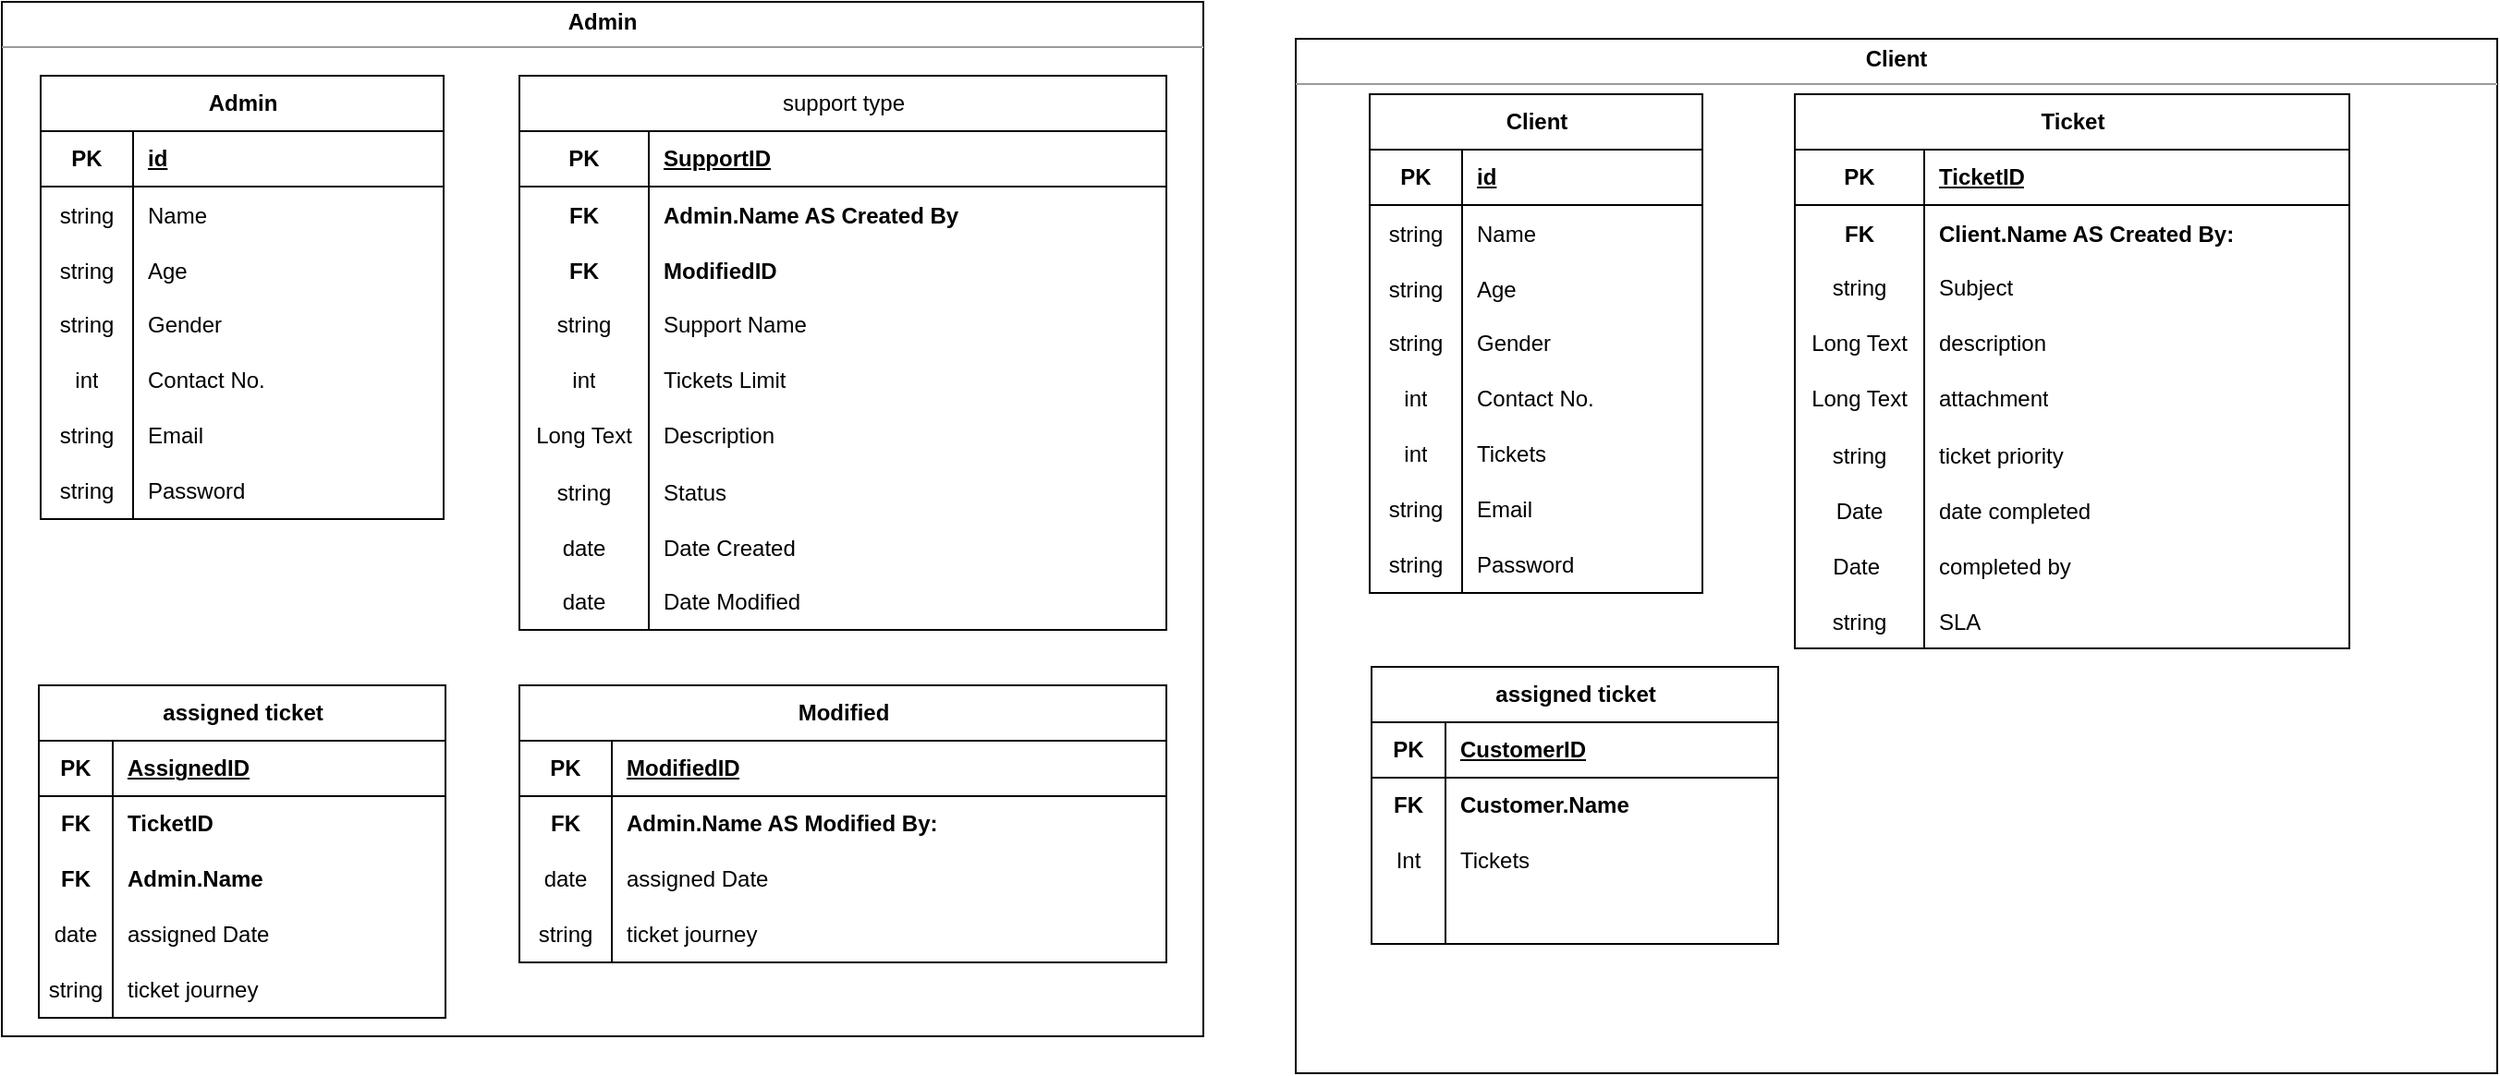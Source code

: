 <mxfile version="21.2.1" type="github">
  <diagram name="Page-1" id="kaW7Qjcxtzvso0iOPluT">
    <mxGraphModel dx="2163" dy="1826" grid="1" gridSize="10" guides="1" tooltips="1" connect="1" arrows="1" fold="1" page="1" pageScale="1" pageWidth="850" pageHeight="1100" math="0" shadow="0">
      <root>
        <mxCell id="0" />
        <mxCell id="1" parent="0" />
        <mxCell id="qji5BI7XguPjcyvhHhRk-2" value="&lt;p style=&quot;margin:0px;margin-top:4px;text-align:center;&quot;&gt;&lt;b&gt;Client&lt;/b&gt;&lt;/p&gt;&lt;hr size=&quot;1&quot;&gt;&lt;div style=&quot;height:2px;&quot;&gt;&lt;/div&gt;" style="verticalAlign=top;align=left;overflow=fill;fontSize=12;fontFamily=Helvetica;html=1;whiteSpace=wrap;" parent="1" vertex="1">
          <mxGeometry x="-70" y="-100" width="650" height="560" as="geometry" />
        </mxCell>
        <mxCell id="qji5BI7XguPjcyvhHhRk-3" value="Client" style="shape=table;startSize=30;container=1;collapsible=1;childLayout=tableLayout;fixedRows=1;rowLines=0;fontStyle=1;align=center;resizeLast=1;html=1;" parent="1" vertex="1">
          <mxGeometry x="-30" y="-70" width="180" height="270" as="geometry" />
        </mxCell>
        <mxCell id="qji5BI7XguPjcyvhHhRk-4" value="" style="shape=tableRow;horizontal=0;startSize=0;swimlaneHead=0;swimlaneBody=0;fillColor=none;collapsible=0;dropTarget=0;points=[[0,0.5],[1,0.5]];portConstraint=eastwest;top=0;left=0;right=0;bottom=1;" parent="qji5BI7XguPjcyvhHhRk-3" vertex="1">
          <mxGeometry y="30" width="180" height="30" as="geometry" />
        </mxCell>
        <mxCell id="qji5BI7XguPjcyvhHhRk-5" value="PK" style="shape=partialRectangle;connectable=0;fillColor=none;top=0;left=0;bottom=0;right=0;fontStyle=1;overflow=hidden;whiteSpace=wrap;html=1;" parent="qji5BI7XguPjcyvhHhRk-4" vertex="1">
          <mxGeometry width="50" height="30" as="geometry">
            <mxRectangle width="50" height="30" as="alternateBounds" />
          </mxGeometry>
        </mxCell>
        <mxCell id="qji5BI7XguPjcyvhHhRk-6" value="id" style="shape=partialRectangle;connectable=0;fillColor=none;top=0;left=0;bottom=0;right=0;align=left;spacingLeft=6;fontStyle=5;overflow=hidden;whiteSpace=wrap;html=1;" parent="qji5BI7XguPjcyvhHhRk-4" vertex="1">
          <mxGeometry x="50" width="130" height="30" as="geometry">
            <mxRectangle width="130" height="30" as="alternateBounds" />
          </mxGeometry>
        </mxCell>
        <mxCell id="qji5BI7XguPjcyvhHhRk-7" value="" style="shape=tableRow;horizontal=0;startSize=0;swimlaneHead=0;swimlaneBody=0;fillColor=none;collapsible=0;dropTarget=0;points=[[0,0.5],[1,0.5]];portConstraint=eastwest;top=0;left=0;right=0;bottom=0;" parent="qji5BI7XguPjcyvhHhRk-3" vertex="1">
          <mxGeometry y="60" width="180" height="30" as="geometry" />
        </mxCell>
        <mxCell id="qji5BI7XguPjcyvhHhRk-8" value="string" style="shape=partialRectangle;connectable=0;fillColor=none;top=0;left=0;bottom=0;right=0;editable=1;overflow=hidden;" parent="qji5BI7XguPjcyvhHhRk-7" vertex="1">
          <mxGeometry width="50" height="30" as="geometry">
            <mxRectangle width="50" height="30" as="alternateBounds" />
          </mxGeometry>
        </mxCell>
        <mxCell id="qji5BI7XguPjcyvhHhRk-9" value="Name" style="shape=partialRectangle;connectable=0;fillColor=none;top=0;left=0;bottom=0;right=0;align=left;spacingLeft=6;overflow=hidden;" parent="qji5BI7XguPjcyvhHhRk-7" vertex="1">
          <mxGeometry x="50" width="130" height="30" as="geometry">
            <mxRectangle width="130" height="30" as="alternateBounds" />
          </mxGeometry>
        </mxCell>
        <mxCell id="qji5BI7XguPjcyvhHhRk-10" value="" style="shape=tableRow;horizontal=0;startSize=0;swimlaneHead=0;swimlaneBody=0;fillColor=none;collapsible=0;dropTarget=0;points=[[0,0.5],[1,0.5]];portConstraint=eastwest;top=0;left=0;right=0;bottom=0;" parent="qji5BI7XguPjcyvhHhRk-3" vertex="1">
          <mxGeometry y="90" width="180" height="30" as="geometry" />
        </mxCell>
        <mxCell id="qji5BI7XguPjcyvhHhRk-11" value="string" style="shape=partialRectangle;connectable=0;fillColor=none;top=0;left=0;bottom=0;right=0;editable=1;overflow=hidden;" parent="qji5BI7XguPjcyvhHhRk-10" vertex="1">
          <mxGeometry width="50" height="30" as="geometry">
            <mxRectangle width="50" height="30" as="alternateBounds" />
          </mxGeometry>
        </mxCell>
        <mxCell id="qji5BI7XguPjcyvhHhRk-12" value="Age" style="shape=partialRectangle;connectable=0;fillColor=none;top=0;left=0;bottom=0;right=0;align=left;spacingLeft=6;overflow=hidden;" parent="qji5BI7XguPjcyvhHhRk-10" vertex="1">
          <mxGeometry x="50" width="130" height="30" as="geometry">
            <mxRectangle width="130" height="30" as="alternateBounds" />
          </mxGeometry>
        </mxCell>
        <mxCell id="qji5BI7XguPjcyvhHhRk-13" value="" style="shape=tableRow;horizontal=0;startSize=0;swimlaneHead=0;swimlaneBody=0;fillColor=none;collapsible=0;dropTarget=0;points=[[0,0.5],[1,0.5]];portConstraint=eastwest;top=0;left=0;right=0;bottom=0;" parent="qji5BI7XguPjcyvhHhRk-3" vertex="1">
          <mxGeometry y="120" width="180" height="30" as="geometry" />
        </mxCell>
        <mxCell id="qji5BI7XguPjcyvhHhRk-14" value="string" style="shape=partialRectangle;connectable=0;fillColor=none;top=0;left=0;bottom=0;right=0;editable=1;overflow=hidden;whiteSpace=wrap;html=1;" parent="qji5BI7XguPjcyvhHhRk-13" vertex="1">
          <mxGeometry width="50" height="30" as="geometry">
            <mxRectangle width="50" height="30" as="alternateBounds" />
          </mxGeometry>
        </mxCell>
        <mxCell id="qji5BI7XguPjcyvhHhRk-15" value="Gender" style="shape=partialRectangle;connectable=0;fillColor=none;top=0;left=0;bottom=0;right=0;align=left;spacingLeft=6;overflow=hidden;whiteSpace=wrap;html=1;" parent="qji5BI7XguPjcyvhHhRk-13" vertex="1">
          <mxGeometry x="50" width="130" height="30" as="geometry">
            <mxRectangle width="130" height="30" as="alternateBounds" />
          </mxGeometry>
        </mxCell>
        <mxCell id="qji5BI7XguPjcyvhHhRk-16" value="" style="shape=tableRow;horizontal=0;startSize=0;swimlaneHead=0;swimlaneBody=0;fillColor=none;collapsible=0;dropTarget=0;points=[[0,0.5],[1,0.5]];portConstraint=eastwest;top=0;left=0;right=0;bottom=0;" parent="qji5BI7XguPjcyvhHhRk-3" vertex="1">
          <mxGeometry y="150" width="180" height="30" as="geometry" />
        </mxCell>
        <mxCell id="qji5BI7XguPjcyvhHhRk-17" value="int" style="shape=partialRectangle;connectable=0;fillColor=none;top=0;left=0;bottom=0;right=0;editable=1;overflow=hidden;whiteSpace=wrap;html=1;" parent="qji5BI7XguPjcyvhHhRk-16" vertex="1">
          <mxGeometry width="50" height="30" as="geometry">
            <mxRectangle width="50" height="30" as="alternateBounds" />
          </mxGeometry>
        </mxCell>
        <mxCell id="qji5BI7XguPjcyvhHhRk-18" value="Contact No." style="shape=partialRectangle;connectable=0;fillColor=none;top=0;left=0;bottom=0;right=0;align=left;spacingLeft=6;overflow=hidden;whiteSpace=wrap;html=1;" parent="qji5BI7XguPjcyvhHhRk-16" vertex="1">
          <mxGeometry x="50" width="130" height="30" as="geometry">
            <mxRectangle width="130" height="30" as="alternateBounds" />
          </mxGeometry>
        </mxCell>
        <mxCell id="qji5BI7XguPjcyvhHhRk-19" value="" style="shape=tableRow;horizontal=0;startSize=0;swimlaneHead=0;swimlaneBody=0;fillColor=none;collapsible=0;dropTarget=0;points=[[0,0.5],[1,0.5]];portConstraint=eastwest;top=0;left=0;right=0;bottom=0;" parent="qji5BI7XguPjcyvhHhRk-3" vertex="1">
          <mxGeometry y="180" width="180" height="30" as="geometry" />
        </mxCell>
        <mxCell id="qji5BI7XguPjcyvhHhRk-20" value="int" style="shape=partialRectangle;connectable=0;fillColor=none;top=0;left=0;bottom=0;right=0;fontStyle=0;overflow=hidden;whiteSpace=wrap;html=1;" parent="qji5BI7XguPjcyvhHhRk-19" vertex="1">
          <mxGeometry width="50" height="30" as="geometry">
            <mxRectangle width="50" height="30" as="alternateBounds" />
          </mxGeometry>
        </mxCell>
        <mxCell id="qji5BI7XguPjcyvhHhRk-21" value="Tickets" style="shape=partialRectangle;connectable=0;fillColor=none;top=0;left=0;bottom=0;right=0;align=left;spacingLeft=6;fontStyle=0;overflow=hidden;whiteSpace=wrap;html=1;" parent="qji5BI7XguPjcyvhHhRk-19" vertex="1">
          <mxGeometry x="50" width="130" height="30" as="geometry">
            <mxRectangle width="130" height="30" as="alternateBounds" />
          </mxGeometry>
        </mxCell>
        <mxCell id="qji5BI7XguPjcyvhHhRk-22" value="" style="shape=tableRow;horizontal=0;startSize=0;swimlaneHead=0;swimlaneBody=0;fillColor=none;collapsible=0;dropTarget=0;points=[[0,0.5],[1,0.5]];portConstraint=eastwest;top=0;left=0;right=0;bottom=0;" parent="qji5BI7XguPjcyvhHhRk-3" vertex="1">
          <mxGeometry y="210" width="180" height="30" as="geometry" />
        </mxCell>
        <mxCell id="qji5BI7XguPjcyvhHhRk-23" value="string" style="shape=partialRectangle;connectable=0;fillColor=none;top=0;left=0;bottom=0;right=0;fontStyle=0;overflow=hidden;whiteSpace=wrap;html=1;" parent="qji5BI7XguPjcyvhHhRk-22" vertex="1">
          <mxGeometry width="50" height="30" as="geometry">
            <mxRectangle width="50" height="30" as="alternateBounds" />
          </mxGeometry>
        </mxCell>
        <mxCell id="qji5BI7XguPjcyvhHhRk-24" value="Email" style="shape=partialRectangle;connectable=0;fillColor=none;top=0;left=0;bottom=0;right=0;align=left;spacingLeft=6;fontStyle=0;overflow=hidden;whiteSpace=wrap;html=1;" parent="qji5BI7XguPjcyvhHhRk-22" vertex="1">
          <mxGeometry x="50" width="130" height="30" as="geometry">
            <mxRectangle width="130" height="30" as="alternateBounds" />
          </mxGeometry>
        </mxCell>
        <mxCell id="qji5BI7XguPjcyvhHhRk-25" value="" style="shape=tableRow;horizontal=0;startSize=0;swimlaneHead=0;swimlaneBody=0;fillColor=none;collapsible=0;dropTarget=0;points=[[0,0.5],[1,0.5]];portConstraint=eastwest;top=0;left=0;right=0;bottom=0;" parent="qji5BI7XguPjcyvhHhRk-3" vertex="1">
          <mxGeometry y="240" width="180" height="30" as="geometry" />
        </mxCell>
        <mxCell id="qji5BI7XguPjcyvhHhRk-26" value="string" style="shape=partialRectangle;connectable=0;fillColor=none;top=0;left=0;bottom=0;right=0;fontStyle=0;overflow=hidden;whiteSpace=wrap;html=1;" parent="qji5BI7XguPjcyvhHhRk-25" vertex="1">
          <mxGeometry width="50" height="30" as="geometry">
            <mxRectangle width="50" height="30" as="alternateBounds" />
          </mxGeometry>
        </mxCell>
        <mxCell id="qji5BI7XguPjcyvhHhRk-27" value="Password" style="shape=partialRectangle;connectable=0;fillColor=none;top=0;left=0;bottom=0;right=0;align=left;spacingLeft=6;fontStyle=0;overflow=hidden;whiteSpace=wrap;html=1;" parent="qji5BI7XguPjcyvhHhRk-25" vertex="1">
          <mxGeometry x="50" width="130" height="30" as="geometry">
            <mxRectangle width="130" height="30" as="alternateBounds" />
          </mxGeometry>
        </mxCell>
        <mxCell id="qji5BI7XguPjcyvhHhRk-28" value="Ticket" style="shape=table;startSize=30;container=1;collapsible=1;childLayout=tableLayout;fixedRows=1;rowLines=0;fontStyle=1;align=center;resizeLast=1;html=1;" parent="1" vertex="1">
          <mxGeometry x="200" y="-70" width="300" height="300" as="geometry" />
        </mxCell>
        <mxCell id="qji5BI7XguPjcyvhHhRk-29" value="" style="shape=tableRow;horizontal=0;startSize=0;swimlaneHead=0;swimlaneBody=0;fillColor=none;collapsible=0;dropTarget=0;points=[[0,0.5],[1,0.5]];portConstraint=eastwest;top=0;left=0;right=0;bottom=1;" parent="qji5BI7XguPjcyvhHhRk-28" vertex="1">
          <mxGeometry y="30" width="300" height="30" as="geometry" />
        </mxCell>
        <mxCell id="qji5BI7XguPjcyvhHhRk-30" value="PK" style="shape=partialRectangle;connectable=0;fillColor=none;top=0;left=0;bottom=0;right=0;fontStyle=1;overflow=hidden;whiteSpace=wrap;html=1;" parent="qji5BI7XguPjcyvhHhRk-29" vertex="1">
          <mxGeometry width="70" height="30" as="geometry">
            <mxRectangle width="70" height="30" as="alternateBounds" />
          </mxGeometry>
        </mxCell>
        <mxCell id="qji5BI7XguPjcyvhHhRk-31" value="TicketID" style="shape=partialRectangle;connectable=0;fillColor=none;top=0;left=0;bottom=0;right=0;align=left;spacingLeft=6;fontStyle=5;overflow=hidden;whiteSpace=wrap;html=1;" parent="qji5BI7XguPjcyvhHhRk-29" vertex="1">
          <mxGeometry x="70" width="230" height="30" as="geometry">
            <mxRectangle width="230" height="30" as="alternateBounds" />
          </mxGeometry>
        </mxCell>
        <mxCell id="qji5BI7XguPjcyvhHhRk-32" value="" style="shape=tableRow;horizontal=0;startSize=0;swimlaneHead=0;swimlaneBody=0;fillColor=none;collapsible=0;dropTarget=0;points=[[0,0.5],[1,0.5]];portConstraint=eastwest;top=0;left=0;right=0;bottom=0;" parent="qji5BI7XguPjcyvhHhRk-28" vertex="1">
          <mxGeometry y="60" width="300" height="30" as="geometry" />
        </mxCell>
        <mxCell id="qji5BI7XguPjcyvhHhRk-33" value="FK" style="shape=partialRectangle;connectable=0;fillColor=none;top=0;left=0;bottom=0;right=0;editable=1;overflow=hidden;fontStyle=1" parent="qji5BI7XguPjcyvhHhRk-32" vertex="1">
          <mxGeometry width="70" height="30" as="geometry">
            <mxRectangle width="70" height="30" as="alternateBounds" />
          </mxGeometry>
        </mxCell>
        <mxCell id="qji5BI7XguPjcyvhHhRk-34" value="Client.Name AS Created By:" style="shape=partialRectangle;connectable=0;fillColor=none;top=0;left=0;bottom=0;right=0;align=left;spacingLeft=6;overflow=hidden;fontStyle=1" parent="qji5BI7XguPjcyvhHhRk-32" vertex="1">
          <mxGeometry x="70" width="230" height="30" as="geometry">
            <mxRectangle width="230" height="30" as="alternateBounds" />
          </mxGeometry>
        </mxCell>
        <mxCell id="qji5BI7XguPjcyvhHhRk-35" value="" style="shape=tableRow;horizontal=0;startSize=0;swimlaneHead=0;swimlaneBody=0;fillColor=none;collapsible=0;dropTarget=0;points=[[0,0.5],[1,0.5]];portConstraint=eastwest;top=0;left=0;right=0;bottom=0;" parent="qji5BI7XguPjcyvhHhRk-28" vertex="1">
          <mxGeometry y="90" width="300" height="30" as="geometry" />
        </mxCell>
        <mxCell id="qji5BI7XguPjcyvhHhRk-36" value="string" style="shape=partialRectangle;connectable=0;fillColor=none;top=0;left=0;bottom=0;right=0;editable=1;overflow=hidden;whiteSpace=wrap;html=1;" parent="qji5BI7XguPjcyvhHhRk-35" vertex="1">
          <mxGeometry width="70" height="30" as="geometry">
            <mxRectangle width="70" height="30" as="alternateBounds" />
          </mxGeometry>
        </mxCell>
        <mxCell id="qji5BI7XguPjcyvhHhRk-37" value="Subject&lt;span style=&quot;white-space: pre;&quot;&gt; &lt;/span&gt;" style="shape=partialRectangle;connectable=0;fillColor=none;top=0;left=0;bottom=0;right=0;align=left;spacingLeft=6;overflow=hidden;whiteSpace=wrap;html=1;" parent="qji5BI7XguPjcyvhHhRk-35" vertex="1">
          <mxGeometry x="70" width="230" height="30" as="geometry">
            <mxRectangle width="230" height="30" as="alternateBounds" />
          </mxGeometry>
        </mxCell>
        <mxCell id="qji5BI7XguPjcyvhHhRk-38" value="" style="shape=tableRow;horizontal=0;startSize=0;swimlaneHead=0;swimlaneBody=0;fillColor=none;collapsible=0;dropTarget=0;points=[[0,0.5],[1,0.5]];portConstraint=eastwest;top=0;left=0;right=0;bottom=0;" parent="qji5BI7XguPjcyvhHhRk-28" vertex="1">
          <mxGeometry y="120" width="300" height="30" as="geometry" />
        </mxCell>
        <mxCell id="qji5BI7XguPjcyvhHhRk-39" value="Long Text" style="shape=partialRectangle;connectable=0;fillColor=none;top=0;left=0;bottom=0;right=0;editable=1;overflow=hidden;whiteSpace=wrap;html=1;" parent="qji5BI7XguPjcyvhHhRk-38" vertex="1">
          <mxGeometry width="70" height="30" as="geometry">
            <mxRectangle width="70" height="30" as="alternateBounds" />
          </mxGeometry>
        </mxCell>
        <mxCell id="qji5BI7XguPjcyvhHhRk-40" value="description" style="shape=partialRectangle;connectable=0;fillColor=none;top=0;left=0;bottom=0;right=0;align=left;spacingLeft=6;overflow=hidden;whiteSpace=wrap;html=1;" parent="qji5BI7XguPjcyvhHhRk-38" vertex="1">
          <mxGeometry x="70" width="230" height="30" as="geometry">
            <mxRectangle width="230" height="30" as="alternateBounds" />
          </mxGeometry>
        </mxCell>
        <mxCell id="qji5BI7XguPjcyvhHhRk-41" value="" style="shape=tableRow;horizontal=0;startSize=0;swimlaneHead=0;swimlaneBody=0;fillColor=none;collapsible=0;dropTarget=0;points=[[0,0.5],[1,0.5]];portConstraint=eastwest;top=0;left=0;right=0;bottom=0;" parent="qji5BI7XguPjcyvhHhRk-28" vertex="1">
          <mxGeometry y="150" width="300" height="30" as="geometry" />
        </mxCell>
        <mxCell id="qji5BI7XguPjcyvhHhRk-42" value="Long Text" style="shape=partialRectangle;connectable=0;fillColor=none;top=0;left=0;bottom=0;right=0;editable=1;overflow=hidden;whiteSpace=wrap;html=1;" parent="qji5BI7XguPjcyvhHhRk-41" vertex="1">
          <mxGeometry width="70" height="30" as="geometry">
            <mxRectangle width="70" height="30" as="alternateBounds" />
          </mxGeometry>
        </mxCell>
        <mxCell id="qji5BI7XguPjcyvhHhRk-43" value="attachment" style="shape=partialRectangle;connectable=0;fillColor=none;top=0;left=0;bottom=0;right=0;align=left;spacingLeft=6;overflow=hidden;whiteSpace=wrap;html=1;" parent="qji5BI7XguPjcyvhHhRk-41" vertex="1">
          <mxGeometry x="70" width="230" height="30" as="geometry">
            <mxRectangle width="230" height="30" as="alternateBounds" />
          </mxGeometry>
        </mxCell>
        <mxCell id="qji5BI7XguPjcyvhHhRk-44" value="" style="shape=tableRow;horizontal=0;startSize=0;swimlaneHead=0;swimlaneBody=0;fillColor=none;collapsible=0;dropTarget=0;points=[[0,0.5],[1,0.5]];portConstraint=eastwest;top=0;left=0;right=0;bottom=0;" parent="qji5BI7XguPjcyvhHhRk-28" vertex="1">
          <mxGeometry y="180" width="300" height="30" as="geometry" />
        </mxCell>
        <mxCell id="qji5BI7XguPjcyvhHhRk-45" value="string" style="shape=partialRectangle;connectable=0;fillColor=none;top=0;left=0;bottom=0;right=0;editable=1;overflow=hidden;" parent="qji5BI7XguPjcyvhHhRk-44" vertex="1">
          <mxGeometry width="70" height="30" as="geometry">
            <mxRectangle width="70" height="30" as="alternateBounds" />
          </mxGeometry>
        </mxCell>
        <mxCell id="qji5BI7XguPjcyvhHhRk-46" value="ticket priority" style="shape=partialRectangle;connectable=0;fillColor=none;top=0;left=0;bottom=0;right=0;align=left;spacingLeft=6;overflow=hidden;" parent="qji5BI7XguPjcyvhHhRk-44" vertex="1">
          <mxGeometry x="70" width="230" height="30" as="geometry">
            <mxRectangle width="230" height="30" as="alternateBounds" />
          </mxGeometry>
        </mxCell>
        <mxCell id="qji5BI7XguPjcyvhHhRk-47" value="" style="shape=tableRow;horizontal=0;startSize=0;swimlaneHead=0;swimlaneBody=0;fillColor=none;collapsible=0;dropTarget=0;points=[[0,0.5],[1,0.5]];portConstraint=eastwest;top=0;left=0;right=0;bottom=0;" parent="qji5BI7XguPjcyvhHhRk-28" vertex="1">
          <mxGeometry y="210" width="300" height="30" as="geometry" />
        </mxCell>
        <mxCell id="qji5BI7XguPjcyvhHhRk-48" value="Date" style="shape=partialRectangle;connectable=0;fillColor=none;top=0;left=0;bottom=0;right=0;editable=1;overflow=hidden;" parent="qji5BI7XguPjcyvhHhRk-47" vertex="1">
          <mxGeometry width="70" height="30" as="geometry">
            <mxRectangle width="70" height="30" as="alternateBounds" />
          </mxGeometry>
        </mxCell>
        <mxCell id="qji5BI7XguPjcyvhHhRk-49" value="date completed" style="shape=partialRectangle;connectable=0;fillColor=none;top=0;left=0;bottom=0;right=0;align=left;spacingLeft=6;overflow=hidden;" parent="qji5BI7XguPjcyvhHhRk-47" vertex="1">
          <mxGeometry x="70" width="230" height="30" as="geometry">
            <mxRectangle width="230" height="30" as="alternateBounds" />
          </mxGeometry>
        </mxCell>
        <mxCell id="qji5BI7XguPjcyvhHhRk-50" value="" style="shape=tableRow;horizontal=0;startSize=0;swimlaneHead=0;swimlaneBody=0;fillColor=none;collapsible=0;dropTarget=0;points=[[0,0.5],[1,0.5]];portConstraint=eastwest;top=0;left=0;right=0;bottom=0;" parent="qji5BI7XguPjcyvhHhRk-28" vertex="1">
          <mxGeometry y="240" width="300" height="30" as="geometry" />
        </mxCell>
        <mxCell id="qji5BI7XguPjcyvhHhRk-51" value="Date " style="shape=partialRectangle;connectable=0;fillColor=none;top=0;left=0;bottom=0;right=0;editable=1;overflow=hidden;" parent="qji5BI7XguPjcyvhHhRk-50" vertex="1">
          <mxGeometry width="70" height="30" as="geometry">
            <mxRectangle width="70" height="30" as="alternateBounds" />
          </mxGeometry>
        </mxCell>
        <mxCell id="qji5BI7XguPjcyvhHhRk-52" value="completed by" style="shape=partialRectangle;connectable=0;fillColor=none;top=0;left=0;bottom=0;right=0;align=left;spacingLeft=6;overflow=hidden;" parent="qji5BI7XguPjcyvhHhRk-50" vertex="1">
          <mxGeometry x="70" width="230" height="30" as="geometry">
            <mxRectangle width="230" height="30" as="alternateBounds" />
          </mxGeometry>
        </mxCell>
        <mxCell id="qji5BI7XguPjcyvhHhRk-53" value="" style="shape=tableRow;horizontal=0;startSize=0;swimlaneHead=0;swimlaneBody=0;fillColor=none;collapsible=0;dropTarget=0;points=[[0,0.5],[1,0.5]];portConstraint=eastwest;top=0;left=0;right=0;bottom=0;" parent="qji5BI7XguPjcyvhHhRk-28" vertex="1">
          <mxGeometry y="270" width="300" height="30" as="geometry" />
        </mxCell>
        <mxCell id="qji5BI7XguPjcyvhHhRk-54" value="string" style="shape=partialRectangle;connectable=0;fillColor=none;top=0;left=0;bottom=0;right=0;editable=1;overflow=hidden;" parent="qji5BI7XguPjcyvhHhRk-53" vertex="1">
          <mxGeometry width="70" height="30" as="geometry">
            <mxRectangle width="70" height="30" as="alternateBounds" />
          </mxGeometry>
        </mxCell>
        <mxCell id="qji5BI7XguPjcyvhHhRk-55" value="SLA" style="shape=partialRectangle;connectable=0;fillColor=none;top=0;left=0;bottom=0;right=0;align=left;spacingLeft=6;overflow=hidden;" parent="qji5BI7XguPjcyvhHhRk-53" vertex="1">
          <mxGeometry x="70" width="230" height="30" as="geometry">
            <mxRectangle width="230" height="30" as="alternateBounds" />
          </mxGeometry>
        </mxCell>
        <mxCell id="qji5BI7XguPjcyvhHhRk-56" value="&lt;p style=&quot;margin:0px;margin-top:4px;text-align:center;&quot;&gt;&lt;b&gt;Admin&lt;/b&gt;&lt;/p&gt;&lt;hr size=&quot;1&quot;&gt;&lt;div style=&quot;height:2px;&quot;&gt;&lt;/div&gt;" style="verticalAlign=top;align=left;overflow=fill;fontSize=12;fontFamily=Helvetica;html=1;whiteSpace=wrap;" parent="1" vertex="1">
          <mxGeometry x="-770" y="-120" width="650" height="560" as="geometry" />
        </mxCell>
        <mxCell id="qji5BI7XguPjcyvhHhRk-57" value="Admin" style="shape=table;startSize=30;container=1;collapsible=1;childLayout=tableLayout;fixedRows=1;rowLines=0;fontStyle=1;align=center;resizeLast=1;html=1;" parent="1" vertex="1">
          <mxGeometry x="-749" y="-80" width="218" height="240" as="geometry" />
        </mxCell>
        <mxCell id="qji5BI7XguPjcyvhHhRk-58" value="" style="shape=tableRow;horizontal=0;startSize=0;swimlaneHead=0;swimlaneBody=0;fillColor=none;collapsible=0;dropTarget=0;points=[[0,0.5],[1,0.5]];portConstraint=eastwest;top=0;left=0;right=0;bottom=1;" parent="qji5BI7XguPjcyvhHhRk-57" vertex="1">
          <mxGeometry y="30" width="218" height="30" as="geometry" />
        </mxCell>
        <mxCell id="qji5BI7XguPjcyvhHhRk-59" value="PK" style="shape=partialRectangle;connectable=0;fillColor=none;top=0;left=0;bottom=0;right=0;fontStyle=1;overflow=hidden;whiteSpace=wrap;html=1;" parent="qji5BI7XguPjcyvhHhRk-58" vertex="1">
          <mxGeometry width="50" height="30" as="geometry">
            <mxRectangle width="50" height="30" as="alternateBounds" />
          </mxGeometry>
        </mxCell>
        <mxCell id="qji5BI7XguPjcyvhHhRk-60" value="id" style="shape=partialRectangle;connectable=0;fillColor=none;top=0;left=0;bottom=0;right=0;align=left;spacingLeft=6;fontStyle=5;overflow=hidden;whiteSpace=wrap;html=1;" parent="qji5BI7XguPjcyvhHhRk-58" vertex="1">
          <mxGeometry x="50" width="168" height="30" as="geometry">
            <mxRectangle width="168" height="30" as="alternateBounds" />
          </mxGeometry>
        </mxCell>
        <mxCell id="qji5BI7XguPjcyvhHhRk-61" value="" style="shape=tableRow;horizontal=0;startSize=0;swimlaneHead=0;swimlaneBody=0;fillColor=none;collapsible=0;dropTarget=0;points=[[0,0.5],[1,0.5]];portConstraint=eastwest;top=0;left=0;right=0;bottom=0;" parent="qji5BI7XguPjcyvhHhRk-57" vertex="1">
          <mxGeometry y="60" width="218" height="30" as="geometry" />
        </mxCell>
        <mxCell id="qji5BI7XguPjcyvhHhRk-62" value="string" style="shape=partialRectangle;connectable=0;fillColor=none;top=0;left=0;bottom=0;right=0;editable=1;overflow=hidden;" parent="qji5BI7XguPjcyvhHhRk-61" vertex="1">
          <mxGeometry width="50" height="30" as="geometry">
            <mxRectangle width="50" height="30" as="alternateBounds" />
          </mxGeometry>
        </mxCell>
        <mxCell id="qji5BI7XguPjcyvhHhRk-63" value="Name" style="shape=partialRectangle;connectable=0;fillColor=none;top=0;left=0;bottom=0;right=0;align=left;spacingLeft=6;overflow=hidden;" parent="qji5BI7XguPjcyvhHhRk-61" vertex="1">
          <mxGeometry x="50" width="168" height="30" as="geometry">
            <mxRectangle width="168" height="30" as="alternateBounds" />
          </mxGeometry>
        </mxCell>
        <mxCell id="qji5BI7XguPjcyvhHhRk-64" value="" style="shape=tableRow;horizontal=0;startSize=0;swimlaneHead=0;swimlaneBody=0;fillColor=none;collapsible=0;dropTarget=0;points=[[0,0.5],[1,0.5]];portConstraint=eastwest;top=0;left=0;right=0;bottom=0;" parent="qji5BI7XguPjcyvhHhRk-57" vertex="1">
          <mxGeometry y="90" width="218" height="30" as="geometry" />
        </mxCell>
        <mxCell id="qji5BI7XguPjcyvhHhRk-65" value="string" style="shape=partialRectangle;connectable=0;fillColor=none;top=0;left=0;bottom=0;right=0;editable=1;overflow=hidden;" parent="qji5BI7XguPjcyvhHhRk-64" vertex="1">
          <mxGeometry width="50" height="30" as="geometry">
            <mxRectangle width="50" height="30" as="alternateBounds" />
          </mxGeometry>
        </mxCell>
        <mxCell id="qji5BI7XguPjcyvhHhRk-66" value="Age" style="shape=partialRectangle;connectable=0;fillColor=none;top=0;left=0;bottom=0;right=0;align=left;spacingLeft=6;overflow=hidden;" parent="qji5BI7XguPjcyvhHhRk-64" vertex="1">
          <mxGeometry x="50" width="168" height="30" as="geometry">
            <mxRectangle width="168" height="30" as="alternateBounds" />
          </mxGeometry>
        </mxCell>
        <mxCell id="qji5BI7XguPjcyvhHhRk-67" value="" style="shape=tableRow;horizontal=0;startSize=0;swimlaneHead=0;swimlaneBody=0;fillColor=none;collapsible=0;dropTarget=0;points=[[0,0.5],[1,0.5]];portConstraint=eastwest;top=0;left=0;right=0;bottom=0;" parent="qji5BI7XguPjcyvhHhRk-57" vertex="1">
          <mxGeometry y="120" width="218" height="30" as="geometry" />
        </mxCell>
        <mxCell id="qji5BI7XguPjcyvhHhRk-68" value="string" style="shape=partialRectangle;connectable=0;fillColor=none;top=0;left=0;bottom=0;right=0;editable=1;overflow=hidden;whiteSpace=wrap;html=1;" parent="qji5BI7XguPjcyvhHhRk-67" vertex="1">
          <mxGeometry width="50" height="30" as="geometry">
            <mxRectangle width="50" height="30" as="alternateBounds" />
          </mxGeometry>
        </mxCell>
        <mxCell id="qji5BI7XguPjcyvhHhRk-69" value="Gender" style="shape=partialRectangle;connectable=0;fillColor=none;top=0;left=0;bottom=0;right=0;align=left;spacingLeft=6;overflow=hidden;whiteSpace=wrap;html=1;" parent="qji5BI7XguPjcyvhHhRk-67" vertex="1">
          <mxGeometry x="50" width="168" height="30" as="geometry">
            <mxRectangle width="168" height="30" as="alternateBounds" />
          </mxGeometry>
        </mxCell>
        <mxCell id="qji5BI7XguPjcyvhHhRk-70" value="" style="shape=tableRow;horizontal=0;startSize=0;swimlaneHead=0;swimlaneBody=0;fillColor=none;collapsible=0;dropTarget=0;points=[[0,0.5],[1,0.5]];portConstraint=eastwest;top=0;left=0;right=0;bottom=0;" parent="qji5BI7XguPjcyvhHhRk-57" vertex="1">
          <mxGeometry y="150" width="218" height="30" as="geometry" />
        </mxCell>
        <mxCell id="qji5BI7XguPjcyvhHhRk-71" value="int" style="shape=partialRectangle;connectable=0;fillColor=none;top=0;left=0;bottom=0;right=0;editable=1;overflow=hidden;whiteSpace=wrap;html=1;" parent="qji5BI7XguPjcyvhHhRk-70" vertex="1">
          <mxGeometry width="50" height="30" as="geometry">
            <mxRectangle width="50" height="30" as="alternateBounds" />
          </mxGeometry>
        </mxCell>
        <mxCell id="qji5BI7XguPjcyvhHhRk-72" value="Contact No." style="shape=partialRectangle;connectable=0;fillColor=none;top=0;left=0;bottom=0;right=0;align=left;spacingLeft=6;overflow=hidden;whiteSpace=wrap;html=1;" parent="qji5BI7XguPjcyvhHhRk-70" vertex="1">
          <mxGeometry x="50" width="168" height="30" as="geometry">
            <mxRectangle width="168" height="30" as="alternateBounds" />
          </mxGeometry>
        </mxCell>
        <mxCell id="qji5BI7XguPjcyvhHhRk-73" value="" style="shape=tableRow;horizontal=0;startSize=0;swimlaneHead=0;swimlaneBody=0;fillColor=none;collapsible=0;dropTarget=0;points=[[0,0.5],[1,0.5]];portConstraint=eastwest;top=0;left=0;right=0;bottom=0;" parent="qji5BI7XguPjcyvhHhRk-57" vertex="1">
          <mxGeometry y="180" width="218" height="30" as="geometry" />
        </mxCell>
        <mxCell id="qji5BI7XguPjcyvhHhRk-74" value="string" style="shape=partialRectangle;connectable=0;fillColor=none;top=0;left=0;bottom=0;right=0;fontStyle=0;overflow=hidden;whiteSpace=wrap;html=1;" parent="qji5BI7XguPjcyvhHhRk-73" vertex="1">
          <mxGeometry width="50" height="30" as="geometry">
            <mxRectangle width="50" height="30" as="alternateBounds" />
          </mxGeometry>
        </mxCell>
        <mxCell id="qji5BI7XguPjcyvhHhRk-75" value="Email" style="shape=partialRectangle;connectable=0;fillColor=none;top=0;left=0;bottom=0;right=0;align=left;spacingLeft=6;fontStyle=0;overflow=hidden;whiteSpace=wrap;html=1;" parent="qji5BI7XguPjcyvhHhRk-73" vertex="1">
          <mxGeometry x="50" width="168" height="30" as="geometry">
            <mxRectangle width="168" height="30" as="alternateBounds" />
          </mxGeometry>
        </mxCell>
        <mxCell id="qji5BI7XguPjcyvhHhRk-76" value="" style="shape=tableRow;horizontal=0;startSize=0;swimlaneHead=0;swimlaneBody=0;fillColor=none;collapsible=0;dropTarget=0;points=[[0,0.5],[1,0.5]];portConstraint=eastwest;top=0;left=0;right=0;bottom=0;" parent="qji5BI7XguPjcyvhHhRk-57" vertex="1">
          <mxGeometry y="210" width="218" height="30" as="geometry" />
        </mxCell>
        <mxCell id="qji5BI7XguPjcyvhHhRk-77" value="string" style="shape=partialRectangle;connectable=0;fillColor=none;top=0;left=0;bottom=0;right=0;fontStyle=0;overflow=hidden;whiteSpace=wrap;html=1;" parent="qji5BI7XguPjcyvhHhRk-76" vertex="1">
          <mxGeometry width="50" height="30" as="geometry">
            <mxRectangle width="50" height="30" as="alternateBounds" />
          </mxGeometry>
        </mxCell>
        <mxCell id="qji5BI7XguPjcyvhHhRk-78" value="Password" style="shape=partialRectangle;connectable=0;fillColor=none;top=0;left=0;bottom=0;right=0;align=left;spacingLeft=6;fontStyle=0;overflow=hidden;whiteSpace=wrap;html=1;" parent="qji5BI7XguPjcyvhHhRk-76" vertex="1">
          <mxGeometry x="50" width="168" height="30" as="geometry">
            <mxRectangle width="168" height="30" as="alternateBounds" />
          </mxGeometry>
        </mxCell>
        <mxCell id="qji5BI7XguPjcyvhHhRk-79" value="support type" style="shape=table;startSize=30;container=1;collapsible=1;childLayout=tableLayout;fixedRows=1;rowLines=0;fontStyle=0;align=center;resizeLast=1;html=1;" parent="1" vertex="1">
          <mxGeometry x="-490" y="-80" width="350" height="300" as="geometry" />
        </mxCell>
        <mxCell id="qji5BI7XguPjcyvhHhRk-80" value="" style="shape=tableRow;horizontal=0;startSize=0;swimlaneHead=0;swimlaneBody=0;fillColor=none;collapsible=0;dropTarget=0;points=[[0,0.5],[1,0.5]];portConstraint=eastwest;top=0;left=0;right=0;bottom=1;" parent="qji5BI7XguPjcyvhHhRk-79" vertex="1">
          <mxGeometry y="30" width="350" height="30" as="geometry" />
        </mxCell>
        <mxCell id="qji5BI7XguPjcyvhHhRk-81" value="PK" style="shape=partialRectangle;connectable=0;fillColor=none;top=0;left=0;bottom=0;right=0;fontStyle=1;overflow=hidden;whiteSpace=wrap;html=1;" parent="qji5BI7XguPjcyvhHhRk-80" vertex="1">
          <mxGeometry width="70" height="30" as="geometry">
            <mxRectangle width="70" height="30" as="alternateBounds" />
          </mxGeometry>
        </mxCell>
        <mxCell id="qji5BI7XguPjcyvhHhRk-82" value="SupportID" style="shape=partialRectangle;connectable=0;fillColor=none;top=0;left=0;bottom=0;right=0;align=left;spacingLeft=6;fontStyle=5;overflow=hidden;whiteSpace=wrap;html=1;" parent="qji5BI7XguPjcyvhHhRk-80" vertex="1">
          <mxGeometry x="70" width="280" height="30" as="geometry">
            <mxRectangle width="280" height="30" as="alternateBounds" />
          </mxGeometry>
        </mxCell>
        <mxCell id="qji5BI7XguPjcyvhHhRk-83" value="" style="shape=tableRow;horizontal=0;startSize=0;swimlaneHead=0;swimlaneBody=0;fillColor=none;collapsible=0;dropTarget=0;points=[[0,0.5],[1,0.5]];portConstraint=eastwest;top=0;left=0;right=0;bottom=0;" parent="qji5BI7XguPjcyvhHhRk-79" vertex="1">
          <mxGeometry y="60" width="350" height="30" as="geometry" />
        </mxCell>
        <mxCell id="qji5BI7XguPjcyvhHhRk-84" value="FK" style="shape=partialRectangle;connectable=0;fillColor=none;top=0;left=0;bottom=0;right=0;editable=1;overflow=hidden;strokeWidth=4;fontStyle=1" parent="qji5BI7XguPjcyvhHhRk-83" vertex="1">
          <mxGeometry width="70" height="30" as="geometry">
            <mxRectangle width="70" height="30" as="alternateBounds" />
          </mxGeometry>
        </mxCell>
        <mxCell id="qji5BI7XguPjcyvhHhRk-85" value="Admin.Name AS Created By" style="shape=partialRectangle;connectable=0;fillColor=none;top=0;left=0;bottom=0;right=0;align=left;spacingLeft=6;overflow=hidden;strokeWidth=4;fontStyle=1" parent="qji5BI7XguPjcyvhHhRk-83" vertex="1">
          <mxGeometry x="70" width="280" height="30" as="geometry">
            <mxRectangle width="280" height="30" as="alternateBounds" />
          </mxGeometry>
        </mxCell>
        <mxCell id="qji5BI7XguPjcyvhHhRk-86" value="" style="shape=tableRow;horizontal=0;startSize=0;swimlaneHead=0;swimlaneBody=0;fillColor=none;collapsible=0;dropTarget=0;points=[[0,0.5],[1,0.5]];portConstraint=eastwest;top=0;left=0;right=0;bottom=0;" parent="qji5BI7XguPjcyvhHhRk-79" vertex="1">
          <mxGeometry y="90" width="350" height="30" as="geometry" />
        </mxCell>
        <mxCell id="qji5BI7XguPjcyvhHhRk-87" value="FK" style="shape=partialRectangle;connectable=0;fillColor=none;top=0;left=0;bottom=0;right=0;editable=1;overflow=hidden;strokeWidth=4;fontStyle=1" parent="qji5BI7XguPjcyvhHhRk-86" vertex="1">
          <mxGeometry width="70" height="30" as="geometry">
            <mxRectangle width="70" height="30" as="alternateBounds" />
          </mxGeometry>
        </mxCell>
        <mxCell id="qji5BI7XguPjcyvhHhRk-88" value="ModifiedID" style="shape=partialRectangle;connectable=0;fillColor=none;top=0;left=0;bottom=0;right=0;align=left;spacingLeft=6;overflow=hidden;strokeWidth=4;fontStyle=1" parent="qji5BI7XguPjcyvhHhRk-86" vertex="1">
          <mxGeometry x="70" width="280" height="30" as="geometry">
            <mxRectangle width="280" height="30" as="alternateBounds" />
          </mxGeometry>
        </mxCell>
        <mxCell id="qji5BI7XguPjcyvhHhRk-89" value="" style="shape=tableRow;horizontal=0;startSize=0;swimlaneHead=0;swimlaneBody=0;fillColor=none;collapsible=0;dropTarget=0;points=[[0,0.5],[1,0.5]];portConstraint=eastwest;top=0;left=0;right=0;bottom=0;" parent="qji5BI7XguPjcyvhHhRk-79" vertex="1">
          <mxGeometry y="120" width="350" height="30" as="geometry" />
        </mxCell>
        <mxCell id="qji5BI7XguPjcyvhHhRk-90" value="string" style="shape=partialRectangle;connectable=0;fillColor=none;top=0;left=0;bottom=0;right=0;editable=1;overflow=hidden;whiteSpace=wrap;html=1;" parent="qji5BI7XguPjcyvhHhRk-89" vertex="1">
          <mxGeometry width="70" height="30" as="geometry">
            <mxRectangle width="70" height="30" as="alternateBounds" />
          </mxGeometry>
        </mxCell>
        <mxCell id="qji5BI7XguPjcyvhHhRk-91" value="Support Name" style="shape=partialRectangle;connectable=0;fillColor=none;top=0;left=0;bottom=0;right=0;align=left;spacingLeft=6;overflow=hidden;whiteSpace=wrap;html=1;" parent="qji5BI7XguPjcyvhHhRk-89" vertex="1">
          <mxGeometry x="70" width="280" height="30" as="geometry">
            <mxRectangle width="280" height="30" as="alternateBounds" />
          </mxGeometry>
        </mxCell>
        <mxCell id="qji5BI7XguPjcyvhHhRk-92" value="" style="shape=tableRow;horizontal=0;startSize=0;swimlaneHead=0;swimlaneBody=0;fillColor=none;collapsible=0;dropTarget=0;points=[[0,0.5],[1,0.5]];portConstraint=eastwest;top=0;left=0;right=0;bottom=0;" parent="qji5BI7XguPjcyvhHhRk-79" vertex="1">
          <mxGeometry y="150" width="350" height="30" as="geometry" />
        </mxCell>
        <mxCell id="qji5BI7XguPjcyvhHhRk-93" value="int" style="shape=partialRectangle;connectable=0;fillColor=none;top=0;left=0;bottom=0;right=0;fontStyle=0;overflow=hidden;whiteSpace=wrap;html=1;" parent="qji5BI7XguPjcyvhHhRk-92" vertex="1">
          <mxGeometry width="70" height="30" as="geometry">
            <mxRectangle width="70" height="30" as="alternateBounds" />
          </mxGeometry>
        </mxCell>
        <mxCell id="qji5BI7XguPjcyvhHhRk-94" value="Tickets Limit" style="shape=partialRectangle;connectable=0;fillColor=none;top=0;left=0;bottom=0;right=0;align=left;spacingLeft=6;fontStyle=0;overflow=hidden;whiteSpace=wrap;html=1;" parent="qji5BI7XguPjcyvhHhRk-92" vertex="1">
          <mxGeometry x="70" width="280" height="30" as="geometry">
            <mxRectangle width="280" height="30" as="alternateBounds" />
          </mxGeometry>
        </mxCell>
        <mxCell id="qji5BI7XguPjcyvhHhRk-95" value="" style="shape=tableRow;horizontal=0;startSize=0;swimlaneHead=0;swimlaneBody=0;fillColor=none;collapsible=0;dropTarget=0;points=[[0,0.5],[1,0.5]];portConstraint=eastwest;top=0;left=0;right=0;bottom=0;" parent="qji5BI7XguPjcyvhHhRk-79" vertex="1">
          <mxGeometry y="180" width="350" height="30" as="geometry" />
        </mxCell>
        <mxCell id="qji5BI7XguPjcyvhHhRk-96" value="Long Text" style="shape=partialRectangle;connectable=0;fillColor=none;top=0;left=0;bottom=0;right=0;editable=1;overflow=hidden;whiteSpace=wrap;html=1;" parent="qji5BI7XguPjcyvhHhRk-95" vertex="1">
          <mxGeometry width="70" height="30" as="geometry">
            <mxRectangle width="70" height="30" as="alternateBounds" />
          </mxGeometry>
        </mxCell>
        <mxCell id="qji5BI7XguPjcyvhHhRk-97" value="Description" style="shape=partialRectangle;connectable=0;fillColor=none;top=0;left=0;bottom=0;right=0;align=left;spacingLeft=6;overflow=hidden;whiteSpace=wrap;html=1;" parent="qji5BI7XguPjcyvhHhRk-95" vertex="1">
          <mxGeometry x="70" width="280" height="30" as="geometry">
            <mxRectangle width="280" height="30" as="alternateBounds" />
          </mxGeometry>
        </mxCell>
        <mxCell id="qji5BI7XguPjcyvhHhRk-98" value="" style="shape=tableRow;horizontal=0;startSize=0;swimlaneHead=0;swimlaneBody=0;fillColor=none;collapsible=0;dropTarget=0;points=[[0,0.5],[1,0.5]];portConstraint=eastwest;top=0;left=0;right=0;bottom=0;" parent="qji5BI7XguPjcyvhHhRk-79" vertex="1">
          <mxGeometry y="210" width="350" height="30" as="geometry" />
        </mxCell>
        <mxCell id="qji5BI7XguPjcyvhHhRk-99" value="string" style="shape=partialRectangle;connectable=0;fillColor=none;top=0;left=0;bottom=0;right=0;editable=1;overflow=hidden;" parent="qji5BI7XguPjcyvhHhRk-98" vertex="1">
          <mxGeometry width="70" height="30" as="geometry">
            <mxRectangle width="70" height="30" as="alternateBounds" />
          </mxGeometry>
        </mxCell>
        <mxCell id="qji5BI7XguPjcyvhHhRk-100" value="Status" style="shape=partialRectangle;connectable=0;fillColor=none;top=0;left=0;bottom=0;right=0;align=left;spacingLeft=6;overflow=hidden;" parent="qji5BI7XguPjcyvhHhRk-98" vertex="1">
          <mxGeometry x="70" width="280" height="30" as="geometry">
            <mxRectangle width="280" height="30" as="alternateBounds" />
          </mxGeometry>
        </mxCell>
        <mxCell id="qji5BI7XguPjcyvhHhRk-101" value="" style="shape=tableRow;horizontal=0;startSize=0;swimlaneHead=0;swimlaneBody=0;fillColor=none;collapsible=0;dropTarget=0;points=[[0,0.5],[1,0.5]];portConstraint=eastwest;top=0;left=0;right=0;bottom=0;" parent="qji5BI7XguPjcyvhHhRk-79" vertex="1">
          <mxGeometry y="240" width="350" height="30" as="geometry" />
        </mxCell>
        <mxCell id="qji5BI7XguPjcyvhHhRk-102" value="date" style="shape=partialRectangle;connectable=0;fillColor=none;top=0;left=0;bottom=0;right=0;editable=1;overflow=hidden;" parent="qji5BI7XguPjcyvhHhRk-101" vertex="1">
          <mxGeometry width="70" height="30" as="geometry">
            <mxRectangle width="70" height="30" as="alternateBounds" />
          </mxGeometry>
        </mxCell>
        <mxCell id="qji5BI7XguPjcyvhHhRk-103" value="Date Created" style="shape=partialRectangle;connectable=0;fillColor=none;top=0;left=0;bottom=0;right=0;align=left;spacingLeft=6;overflow=hidden;" parent="qji5BI7XguPjcyvhHhRk-101" vertex="1">
          <mxGeometry x="70" width="280" height="30" as="geometry">
            <mxRectangle width="280" height="30" as="alternateBounds" />
          </mxGeometry>
        </mxCell>
        <mxCell id="qji5BI7XguPjcyvhHhRk-104" value="" style="shape=tableRow;horizontal=0;startSize=0;swimlaneHead=0;swimlaneBody=0;fillColor=none;collapsible=0;dropTarget=0;points=[[0,0.5],[1,0.5]];portConstraint=eastwest;top=0;left=0;right=0;bottom=0;" parent="qji5BI7XguPjcyvhHhRk-79" vertex="1">
          <mxGeometry y="270" width="350" height="30" as="geometry" />
        </mxCell>
        <mxCell id="qji5BI7XguPjcyvhHhRk-105" value="date" style="shape=partialRectangle;connectable=0;fillColor=none;top=0;left=0;bottom=0;right=0;editable=1;overflow=hidden;whiteSpace=wrap;html=1;" parent="qji5BI7XguPjcyvhHhRk-104" vertex="1">
          <mxGeometry width="70" height="30" as="geometry">
            <mxRectangle width="70" height="30" as="alternateBounds" />
          </mxGeometry>
        </mxCell>
        <mxCell id="qji5BI7XguPjcyvhHhRk-106" value="Date Modified" style="shape=partialRectangle;connectable=0;fillColor=none;top=0;left=0;bottom=0;right=0;align=left;spacingLeft=6;overflow=hidden;whiteSpace=wrap;html=1;" parent="qji5BI7XguPjcyvhHhRk-104" vertex="1">
          <mxGeometry x="70" width="280" height="30" as="geometry">
            <mxRectangle width="280" height="30" as="alternateBounds" />
          </mxGeometry>
        </mxCell>
        <mxCell id="qji5BI7XguPjcyvhHhRk-107" value="assigned ticket" style="shape=table;startSize=30;container=1;collapsible=1;childLayout=tableLayout;fixedRows=1;rowLines=0;fontStyle=1;align=center;resizeLast=1;html=1;" parent="1" vertex="1">
          <mxGeometry x="-750" y="250" width="220.0" height="180" as="geometry" />
        </mxCell>
        <mxCell id="qji5BI7XguPjcyvhHhRk-108" value="" style="shape=tableRow;horizontal=0;startSize=0;swimlaneHead=0;swimlaneBody=0;fillColor=none;collapsible=0;dropTarget=0;points=[[0,0.5],[1,0.5]];portConstraint=eastwest;top=0;left=0;right=0;bottom=1;" parent="qji5BI7XguPjcyvhHhRk-107" vertex="1">
          <mxGeometry y="30" width="220.0" height="30" as="geometry" />
        </mxCell>
        <mxCell id="qji5BI7XguPjcyvhHhRk-109" value="PK" style="shape=partialRectangle;connectable=0;fillColor=none;top=0;left=0;bottom=0;right=0;fontStyle=1;overflow=hidden;whiteSpace=wrap;html=1;" parent="qji5BI7XguPjcyvhHhRk-108" vertex="1">
          <mxGeometry width="40.0" height="30" as="geometry">
            <mxRectangle width="40.0" height="30" as="alternateBounds" />
          </mxGeometry>
        </mxCell>
        <mxCell id="qji5BI7XguPjcyvhHhRk-110" value="AssignedID" style="shape=partialRectangle;connectable=0;fillColor=none;top=0;left=0;bottom=0;right=0;align=left;spacingLeft=6;fontStyle=5;overflow=hidden;whiteSpace=wrap;html=1;" parent="qji5BI7XguPjcyvhHhRk-108" vertex="1">
          <mxGeometry x="40.0" width="180" height="30" as="geometry">
            <mxRectangle width="180" height="30" as="alternateBounds" />
          </mxGeometry>
        </mxCell>
        <mxCell id="qji5BI7XguPjcyvhHhRk-111" value="" style="shape=tableRow;horizontal=0;startSize=0;swimlaneHead=0;swimlaneBody=0;fillColor=none;collapsible=0;dropTarget=0;points=[[0,0.5],[1,0.5]];portConstraint=eastwest;top=0;left=0;right=0;bottom=0;" parent="qji5BI7XguPjcyvhHhRk-107" vertex="1">
          <mxGeometry y="60" width="220.0" height="30" as="geometry" />
        </mxCell>
        <mxCell id="qji5BI7XguPjcyvhHhRk-112" value="FK" style="shape=partialRectangle;connectable=0;fillColor=none;top=0;left=0;bottom=0;right=0;fontStyle=1;overflow=hidden;whiteSpace=wrap;html=1;" parent="qji5BI7XguPjcyvhHhRk-111" vertex="1">
          <mxGeometry width="40.0" height="30" as="geometry">
            <mxRectangle width="40.0" height="30" as="alternateBounds" />
          </mxGeometry>
        </mxCell>
        <mxCell id="qji5BI7XguPjcyvhHhRk-113" value="TicketID" style="shape=partialRectangle;connectable=0;fillColor=none;top=0;left=0;bottom=0;right=0;align=left;spacingLeft=6;fontStyle=1;overflow=hidden;whiteSpace=wrap;html=1;" parent="qji5BI7XguPjcyvhHhRk-111" vertex="1">
          <mxGeometry x="40.0" width="180" height="30" as="geometry">
            <mxRectangle width="180" height="30" as="alternateBounds" />
          </mxGeometry>
        </mxCell>
        <mxCell id="qji5BI7XguPjcyvhHhRk-114" value="" style="shape=tableRow;horizontal=0;startSize=0;swimlaneHead=0;swimlaneBody=0;fillColor=none;collapsible=0;dropTarget=0;points=[[0,0.5],[1,0.5]];portConstraint=eastwest;top=0;left=0;right=0;bottom=0;" parent="qji5BI7XguPjcyvhHhRk-107" vertex="1">
          <mxGeometry y="90" width="220.0" height="30" as="geometry" />
        </mxCell>
        <mxCell id="qji5BI7XguPjcyvhHhRk-115" value="FK" style="shape=partialRectangle;connectable=0;fillColor=none;top=0;left=0;bottom=0;right=0;editable=1;overflow=hidden;whiteSpace=wrap;html=1;fontStyle=1" parent="qji5BI7XguPjcyvhHhRk-114" vertex="1">
          <mxGeometry width="40.0" height="30" as="geometry">
            <mxRectangle width="40.0" height="30" as="alternateBounds" />
          </mxGeometry>
        </mxCell>
        <mxCell id="qji5BI7XguPjcyvhHhRk-116" value="Admin.Name" style="shape=partialRectangle;connectable=0;fillColor=none;top=0;left=0;bottom=0;right=0;align=left;spacingLeft=6;overflow=hidden;whiteSpace=wrap;html=1;fontStyle=1" parent="qji5BI7XguPjcyvhHhRk-114" vertex="1">
          <mxGeometry x="40.0" width="180" height="30" as="geometry">
            <mxRectangle width="180" height="30" as="alternateBounds" />
          </mxGeometry>
        </mxCell>
        <mxCell id="qji5BI7XguPjcyvhHhRk-117" value="" style="shape=tableRow;horizontal=0;startSize=0;swimlaneHead=0;swimlaneBody=0;fillColor=none;collapsible=0;dropTarget=0;points=[[0,0.5],[1,0.5]];portConstraint=eastwest;top=0;left=0;right=0;bottom=0;" parent="qji5BI7XguPjcyvhHhRk-107" vertex="1">
          <mxGeometry y="120" width="220.0" height="30" as="geometry" />
        </mxCell>
        <mxCell id="qji5BI7XguPjcyvhHhRk-118" value="date" style="shape=partialRectangle;connectable=0;fillColor=none;top=0;left=0;bottom=0;right=0;editable=1;overflow=hidden;whiteSpace=wrap;html=1;" parent="qji5BI7XguPjcyvhHhRk-117" vertex="1">
          <mxGeometry width="40.0" height="30" as="geometry">
            <mxRectangle width="40.0" height="30" as="alternateBounds" />
          </mxGeometry>
        </mxCell>
        <mxCell id="qji5BI7XguPjcyvhHhRk-119" value="assigned Date" style="shape=partialRectangle;connectable=0;fillColor=none;top=0;left=0;bottom=0;right=0;align=left;spacingLeft=6;overflow=hidden;whiteSpace=wrap;html=1;" parent="qji5BI7XguPjcyvhHhRk-117" vertex="1">
          <mxGeometry x="40.0" width="180" height="30" as="geometry">
            <mxRectangle width="180" height="30" as="alternateBounds" />
          </mxGeometry>
        </mxCell>
        <mxCell id="qji5BI7XguPjcyvhHhRk-120" value="" style="shape=tableRow;horizontal=0;startSize=0;swimlaneHead=0;swimlaneBody=0;fillColor=none;collapsible=0;dropTarget=0;points=[[0,0.5],[1,0.5]];portConstraint=eastwest;top=0;left=0;right=0;bottom=0;" parent="qji5BI7XguPjcyvhHhRk-107" vertex="1">
          <mxGeometry y="150" width="220.0" height="30" as="geometry" />
        </mxCell>
        <mxCell id="qji5BI7XguPjcyvhHhRk-121" value="string" style="shape=partialRectangle;connectable=0;fillColor=none;top=0;left=0;bottom=0;right=0;editable=1;overflow=hidden;whiteSpace=wrap;html=1;" parent="qji5BI7XguPjcyvhHhRk-120" vertex="1">
          <mxGeometry width="40.0" height="30" as="geometry">
            <mxRectangle width="40.0" height="30" as="alternateBounds" />
          </mxGeometry>
        </mxCell>
        <mxCell id="qji5BI7XguPjcyvhHhRk-122" value="ticket journey" style="shape=partialRectangle;connectable=0;fillColor=none;top=0;left=0;bottom=0;right=0;align=left;spacingLeft=6;overflow=hidden;whiteSpace=wrap;html=1;" parent="qji5BI7XguPjcyvhHhRk-120" vertex="1">
          <mxGeometry x="40.0" width="180" height="30" as="geometry">
            <mxRectangle width="180" height="30" as="alternateBounds" />
          </mxGeometry>
        </mxCell>
        <mxCell id="qji5BI7XguPjcyvhHhRk-123" value="Modified" style="shape=table;startSize=30;container=1;collapsible=1;childLayout=tableLayout;fixedRows=1;rowLines=0;fontStyle=1;align=center;resizeLast=1;html=1;" parent="1" vertex="1">
          <mxGeometry x="-490" y="250" width="350" height="150" as="geometry" />
        </mxCell>
        <mxCell id="qji5BI7XguPjcyvhHhRk-124" value="" style="shape=tableRow;horizontal=0;startSize=0;swimlaneHead=0;swimlaneBody=0;fillColor=none;collapsible=0;dropTarget=0;points=[[0,0.5],[1,0.5]];portConstraint=eastwest;top=0;left=0;right=0;bottom=1;" parent="qji5BI7XguPjcyvhHhRk-123" vertex="1">
          <mxGeometry y="30" width="350" height="30" as="geometry" />
        </mxCell>
        <mxCell id="qji5BI7XguPjcyvhHhRk-125" value="PK" style="shape=partialRectangle;connectable=0;fillColor=none;top=0;left=0;bottom=0;right=0;fontStyle=1;overflow=hidden;whiteSpace=wrap;html=1;" parent="qji5BI7XguPjcyvhHhRk-124" vertex="1">
          <mxGeometry width="50" height="30" as="geometry">
            <mxRectangle width="50" height="30" as="alternateBounds" />
          </mxGeometry>
        </mxCell>
        <mxCell id="qji5BI7XguPjcyvhHhRk-126" value="ModifiedID" style="shape=partialRectangle;connectable=0;fillColor=none;top=0;left=0;bottom=0;right=0;align=left;spacingLeft=6;fontStyle=5;overflow=hidden;whiteSpace=wrap;html=1;" parent="qji5BI7XguPjcyvhHhRk-124" vertex="1">
          <mxGeometry x="50" width="300" height="30" as="geometry">
            <mxRectangle width="300" height="30" as="alternateBounds" />
          </mxGeometry>
        </mxCell>
        <mxCell id="qji5BI7XguPjcyvhHhRk-127" value="" style="shape=tableRow;horizontal=0;startSize=0;swimlaneHead=0;swimlaneBody=0;fillColor=none;collapsible=0;dropTarget=0;points=[[0,0.5],[1,0.5]];portConstraint=eastwest;top=0;left=0;right=0;bottom=0;" parent="qji5BI7XguPjcyvhHhRk-123" vertex="1">
          <mxGeometry y="60" width="350" height="30" as="geometry" />
        </mxCell>
        <mxCell id="qji5BI7XguPjcyvhHhRk-128" value="FK" style="shape=partialRectangle;connectable=0;fillColor=none;top=0;left=0;bottom=0;right=0;editable=1;overflow=hidden;whiteSpace=wrap;html=1;fontStyle=1" parent="qji5BI7XguPjcyvhHhRk-127" vertex="1">
          <mxGeometry width="50" height="30" as="geometry">
            <mxRectangle width="50" height="30" as="alternateBounds" />
          </mxGeometry>
        </mxCell>
        <mxCell id="qji5BI7XguPjcyvhHhRk-129" value="Admin.Name AS Modified By:" style="shape=partialRectangle;connectable=0;fillColor=none;top=0;left=0;bottom=0;right=0;align=left;spacingLeft=6;overflow=hidden;whiteSpace=wrap;html=1;fontStyle=1" parent="qji5BI7XguPjcyvhHhRk-127" vertex="1">
          <mxGeometry x="50" width="300" height="30" as="geometry">
            <mxRectangle width="300" height="30" as="alternateBounds" />
          </mxGeometry>
        </mxCell>
        <mxCell id="qji5BI7XguPjcyvhHhRk-130" value="" style="shape=tableRow;horizontal=0;startSize=0;swimlaneHead=0;swimlaneBody=0;fillColor=none;collapsible=0;dropTarget=0;points=[[0,0.5],[1,0.5]];portConstraint=eastwest;top=0;left=0;right=0;bottom=0;" parent="qji5BI7XguPjcyvhHhRk-123" vertex="1">
          <mxGeometry y="90" width="350" height="30" as="geometry" />
        </mxCell>
        <mxCell id="qji5BI7XguPjcyvhHhRk-131" value="date" style="shape=partialRectangle;connectable=0;fillColor=none;top=0;left=0;bottom=0;right=0;editable=1;overflow=hidden;whiteSpace=wrap;html=1;" parent="qji5BI7XguPjcyvhHhRk-130" vertex="1">
          <mxGeometry width="50" height="30" as="geometry">
            <mxRectangle width="50" height="30" as="alternateBounds" />
          </mxGeometry>
        </mxCell>
        <mxCell id="qji5BI7XguPjcyvhHhRk-132" value="assigned Date" style="shape=partialRectangle;connectable=0;fillColor=none;top=0;left=0;bottom=0;right=0;align=left;spacingLeft=6;overflow=hidden;whiteSpace=wrap;html=1;" parent="qji5BI7XguPjcyvhHhRk-130" vertex="1">
          <mxGeometry x="50" width="300" height="30" as="geometry">
            <mxRectangle width="300" height="30" as="alternateBounds" />
          </mxGeometry>
        </mxCell>
        <mxCell id="qji5BI7XguPjcyvhHhRk-133" value="" style="shape=tableRow;horizontal=0;startSize=0;swimlaneHead=0;swimlaneBody=0;fillColor=none;collapsible=0;dropTarget=0;points=[[0,0.5],[1,0.5]];portConstraint=eastwest;top=0;left=0;right=0;bottom=0;" parent="qji5BI7XguPjcyvhHhRk-123" vertex="1">
          <mxGeometry y="120" width="350" height="30" as="geometry" />
        </mxCell>
        <mxCell id="qji5BI7XguPjcyvhHhRk-134" value="string" style="shape=partialRectangle;connectable=0;fillColor=none;top=0;left=0;bottom=0;right=0;editable=1;overflow=hidden;whiteSpace=wrap;html=1;" parent="qji5BI7XguPjcyvhHhRk-133" vertex="1">
          <mxGeometry width="50" height="30" as="geometry">
            <mxRectangle width="50" height="30" as="alternateBounds" />
          </mxGeometry>
        </mxCell>
        <mxCell id="qji5BI7XguPjcyvhHhRk-135" value="ticket journey" style="shape=partialRectangle;connectable=0;fillColor=none;top=0;left=0;bottom=0;right=0;align=left;spacingLeft=6;overflow=hidden;whiteSpace=wrap;html=1;" parent="qji5BI7XguPjcyvhHhRk-133" vertex="1">
          <mxGeometry x="50" width="300" height="30" as="geometry">
            <mxRectangle width="300" height="30" as="alternateBounds" />
          </mxGeometry>
        </mxCell>
        <mxCell id="7We703x6-JwxdfN_VP11-1" value="assigned ticket" style="shape=table;startSize=30;container=1;collapsible=1;childLayout=tableLayout;fixedRows=1;rowLines=0;fontStyle=1;align=center;resizeLast=1;html=1;" vertex="1" parent="1">
          <mxGeometry x="-29" y="240" width="220.0" height="150" as="geometry" />
        </mxCell>
        <mxCell id="7We703x6-JwxdfN_VP11-2" value="" style="shape=tableRow;horizontal=0;startSize=0;swimlaneHead=0;swimlaneBody=0;fillColor=none;collapsible=0;dropTarget=0;points=[[0,0.5],[1,0.5]];portConstraint=eastwest;top=0;left=0;right=0;bottom=1;" vertex="1" parent="7We703x6-JwxdfN_VP11-1">
          <mxGeometry y="30" width="220.0" height="30" as="geometry" />
        </mxCell>
        <mxCell id="7We703x6-JwxdfN_VP11-3" value="PK" style="shape=partialRectangle;connectable=0;fillColor=none;top=0;left=0;bottom=0;right=0;fontStyle=1;overflow=hidden;whiteSpace=wrap;html=1;" vertex="1" parent="7We703x6-JwxdfN_VP11-2">
          <mxGeometry width="40.0" height="30" as="geometry">
            <mxRectangle width="40.0" height="30" as="alternateBounds" />
          </mxGeometry>
        </mxCell>
        <mxCell id="7We703x6-JwxdfN_VP11-4" value="CustomerID" style="shape=partialRectangle;connectable=0;fillColor=none;top=0;left=0;bottom=0;right=0;align=left;spacingLeft=6;fontStyle=5;overflow=hidden;whiteSpace=wrap;html=1;" vertex="1" parent="7We703x6-JwxdfN_VP11-2">
          <mxGeometry x="40.0" width="180" height="30" as="geometry">
            <mxRectangle width="180" height="30" as="alternateBounds" />
          </mxGeometry>
        </mxCell>
        <mxCell id="7We703x6-JwxdfN_VP11-8" value="" style="shape=tableRow;horizontal=0;startSize=0;swimlaneHead=0;swimlaneBody=0;fillColor=none;collapsible=0;dropTarget=0;points=[[0,0.5],[1,0.5]];portConstraint=eastwest;top=0;left=0;right=0;bottom=0;" vertex="1" parent="7We703x6-JwxdfN_VP11-1">
          <mxGeometry y="60" width="220.0" height="30" as="geometry" />
        </mxCell>
        <mxCell id="7We703x6-JwxdfN_VP11-9" value="FK" style="shape=partialRectangle;connectable=0;fillColor=none;top=0;left=0;bottom=0;right=0;editable=1;overflow=hidden;whiteSpace=wrap;html=1;fontStyle=1" vertex="1" parent="7We703x6-JwxdfN_VP11-8">
          <mxGeometry width="40.0" height="30" as="geometry">
            <mxRectangle width="40.0" height="30" as="alternateBounds" />
          </mxGeometry>
        </mxCell>
        <mxCell id="7We703x6-JwxdfN_VP11-10" value="Customer.Name" style="shape=partialRectangle;connectable=0;fillColor=none;top=0;left=0;bottom=0;right=0;align=left;spacingLeft=6;overflow=hidden;whiteSpace=wrap;html=1;fontStyle=1" vertex="1" parent="7We703x6-JwxdfN_VP11-8">
          <mxGeometry x="40.0" width="180" height="30" as="geometry">
            <mxRectangle width="180" height="30" as="alternateBounds" />
          </mxGeometry>
        </mxCell>
        <mxCell id="7We703x6-JwxdfN_VP11-11" value="" style="shape=tableRow;horizontal=0;startSize=0;swimlaneHead=0;swimlaneBody=0;fillColor=none;collapsible=0;dropTarget=0;points=[[0,0.5],[1,0.5]];portConstraint=eastwest;top=0;left=0;right=0;bottom=0;" vertex="1" parent="7We703x6-JwxdfN_VP11-1">
          <mxGeometry y="90" width="220.0" height="30" as="geometry" />
        </mxCell>
        <mxCell id="7We703x6-JwxdfN_VP11-12" value="Int" style="shape=partialRectangle;connectable=0;fillColor=none;top=0;left=0;bottom=0;right=0;editable=1;overflow=hidden;whiteSpace=wrap;html=1;" vertex="1" parent="7We703x6-JwxdfN_VP11-11">
          <mxGeometry width="40.0" height="30" as="geometry">
            <mxRectangle width="40.0" height="30" as="alternateBounds" />
          </mxGeometry>
        </mxCell>
        <mxCell id="7We703x6-JwxdfN_VP11-13" value="Tickets" style="shape=partialRectangle;connectable=0;fillColor=none;top=0;left=0;bottom=0;right=0;align=left;spacingLeft=6;overflow=hidden;whiteSpace=wrap;html=1;" vertex="1" parent="7We703x6-JwxdfN_VP11-11">
          <mxGeometry x="40.0" width="180" height="30" as="geometry">
            <mxRectangle width="180" height="30" as="alternateBounds" />
          </mxGeometry>
        </mxCell>
        <mxCell id="7We703x6-JwxdfN_VP11-14" value="" style="shape=tableRow;horizontal=0;startSize=0;swimlaneHead=0;swimlaneBody=0;fillColor=none;collapsible=0;dropTarget=0;points=[[0,0.5],[1,0.5]];portConstraint=eastwest;top=0;left=0;right=0;bottom=0;" vertex="1" parent="7We703x6-JwxdfN_VP11-1">
          <mxGeometry y="120" width="220.0" height="30" as="geometry" />
        </mxCell>
        <mxCell id="7We703x6-JwxdfN_VP11-15" value="" style="shape=partialRectangle;connectable=0;fillColor=none;top=0;left=0;bottom=0;right=0;editable=1;overflow=hidden;whiteSpace=wrap;html=1;" vertex="1" parent="7We703x6-JwxdfN_VP11-14">
          <mxGeometry width="40.0" height="30" as="geometry">
            <mxRectangle width="40.0" height="30" as="alternateBounds" />
          </mxGeometry>
        </mxCell>
        <mxCell id="7We703x6-JwxdfN_VP11-16" value="" style="shape=partialRectangle;connectable=0;fillColor=none;top=0;left=0;bottom=0;right=0;align=left;spacingLeft=6;overflow=hidden;whiteSpace=wrap;html=1;" vertex="1" parent="7We703x6-JwxdfN_VP11-14">
          <mxGeometry x="40.0" width="180" height="30" as="geometry">
            <mxRectangle width="180" height="30" as="alternateBounds" />
          </mxGeometry>
        </mxCell>
      </root>
    </mxGraphModel>
  </diagram>
</mxfile>
